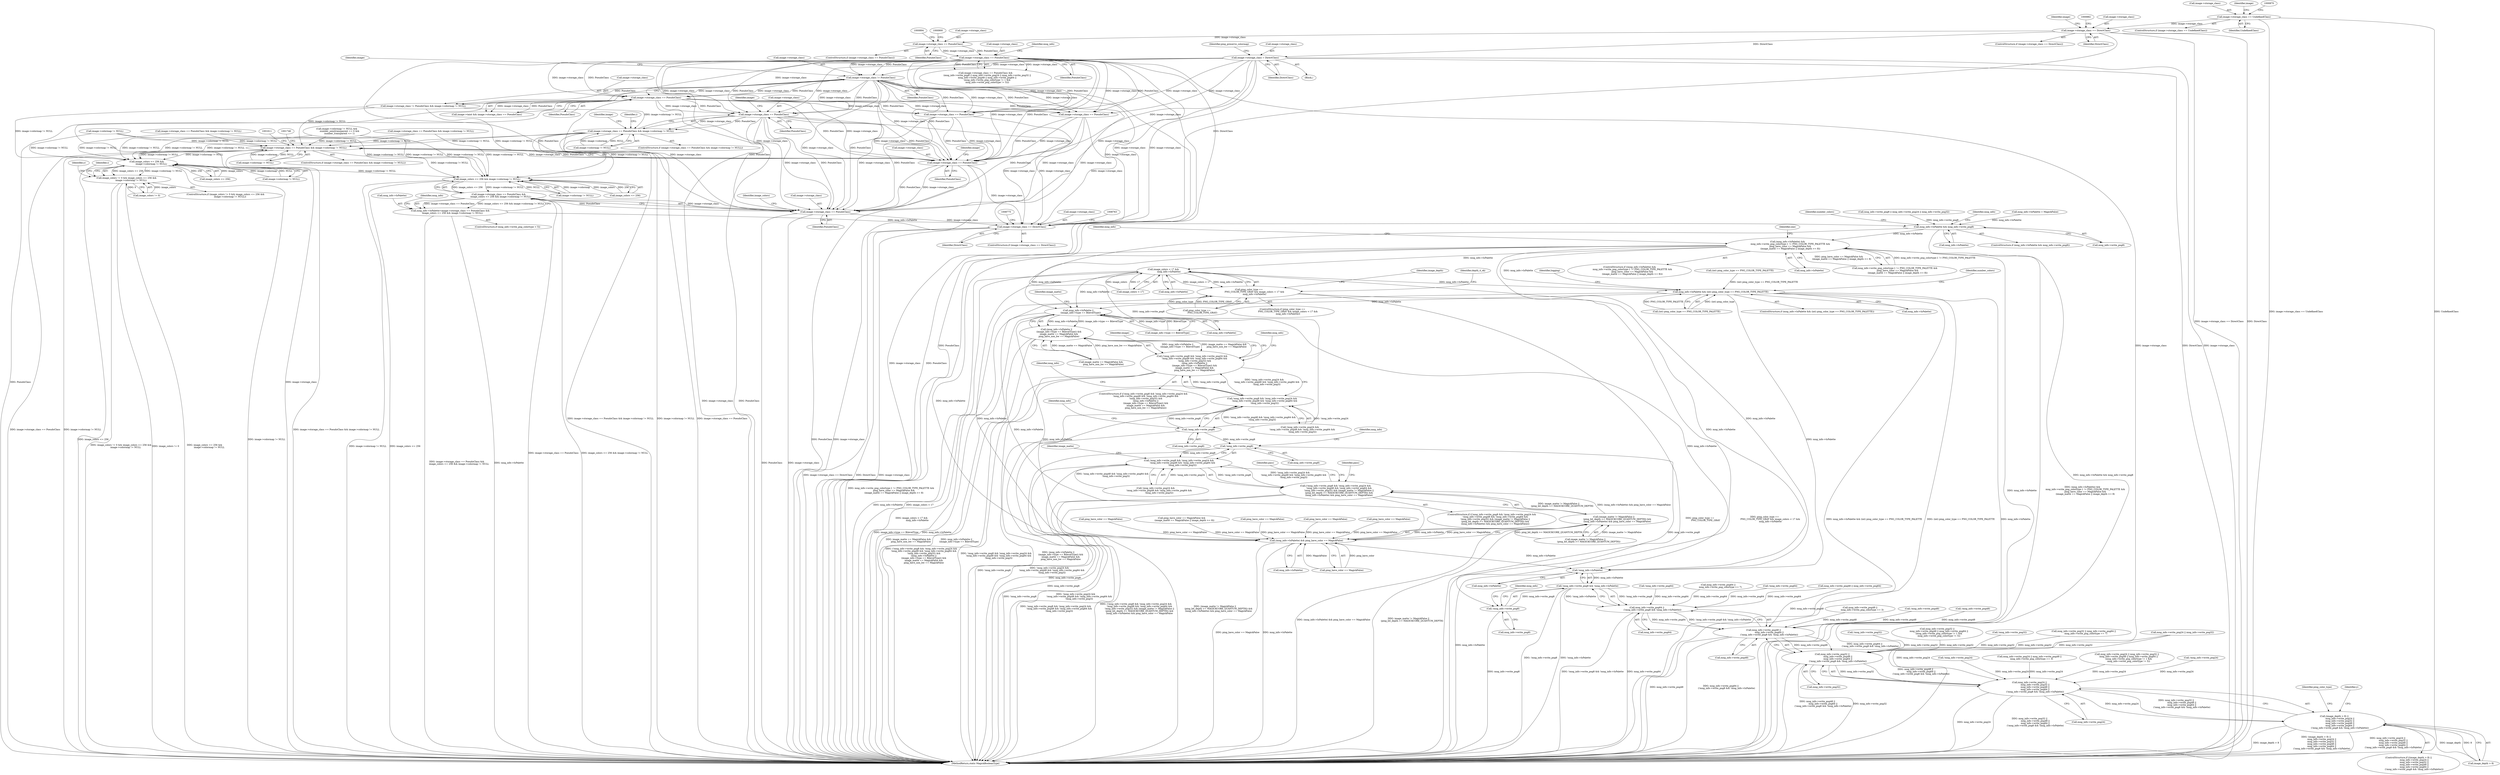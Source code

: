digraph "0_ImageMagick_816ecab6c532ae086ff4186b3eaf4aa7092d536f@pointer" {
"1001238" [label="(Call,image->storage_class == PseudoClass)"];
"1000966" [label="(Call,image->storage_class != PseudoClass)"];
"1000954" [label="(Call,image->storage_class = DirectClass)"];
"1000876" [label="(Call,image->storage_class == DirectClass)"];
"1000864" [label="(Call,image->storage_class == UndefinedClass)"];
"1000912" [label="(Call,image->storage_class == PseudoClass)"];
"1000888" [label="(Call,image->storage_class == PseudoClass)"];
"1001022" [label="(Call,image->storage_class == PseudoClass)"];
"1001237" [label="(Call,image->storage_class == PseudoClass && image->colormap != NULL)"];
"1001598" [label="(Call,image->storage_class == PseudoClass && image->colormap != NULL)"];
"1003139" [label="(Call,image_colors <= 256 &&\n             image->colormap != NULL)"];
"1003135" [label="(Call,image_colors != 0 && image_colors <= 256 &&\n             image->colormap != NULL)"];
"1004144" [label="(Call,image_colors <= 256 && image->colormap != NULL)"];
"1004138" [label="(Call,image->storage_class == PseudoClass &&\n      image_colors <= 256 && image->colormap != NULL)"];
"1004134" [label="(Call,mng_info->IsPalette=image->storage_class == PseudoClass &&\n      image_colors <= 256 && image->colormap != NULL)"];
"1004800" [label="(Call,mng_info->IsPalette && mng_info->write_png8)"];
"1005670" [label="(Call,(mng_info->IsPalette) &&\n        mng_info->write_png_colortype-1 != PNG_COLOR_TYPE_PALETTE &&\n        ping_have_color == MagickFalse &&\n        (image_matte == MagickFalse || image_depth >= 8))"];
"1005818" [label="(Call,image_colors < 17 &&\n                mng_info->IsPalette)"];
"1005814" [label="(Call,ping_color_type ==\n                PNG_COLOR_TYPE_GRAY && image_colors < 17 &&\n                mng_info->IsPalette)"];
"1006361" [label="(Call,mng_info->IsPalette && (int) ping_color_type == PNG_COLOR_TYPE_PALETTE)"];
"1008242" [label="(Call,mng_info->IsPalette ||\n       (image_info->type == BilevelType))"];
"1008241" [label="(Call,(mng_info->IsPalette ||\n       (image_info->type == BilevelType)) &&\n       image_matte == MagickFalse &&\n       ping_have_non_bw == MagickFalse)"];
"1008216" [label="(Call,(!mng_info->write_png8 && !mng_info->write_png24 &&\n       !mng_info->write_png48 && !mng_info->write_png64 &&\n       !mng_info->write_png32) &&\n       (mng_info->IsPalette ||\n       (image_info->type == BilevelType)) &&\n       image_matte == MagickFalse &&\n       ping_have_non_bw == MagickFalse)"];
"1008510" [label="(Call,(mng_info->IsPalette) && ping_have_color == MagickFalse)"];
"1008502" [label="(Call,(image_matte != MagickFalse ||\n          (ping_bit_depth >= MAGICKCORE_QUANTUM_DEPTH)) &&\n          (mng_info->IsPalette) && ping_have_color == MagickFalse)"];
"1008477" [label="(Call,(!mng_info->write_png8 && !mng_info->write_png24 &&\n          !mng_info->write_png48 && !mng_info->write_png64 &&\n          !mng_info->write_png32) && (image_matte != MagickFalse ||\n          (ping_bit_depth >= MAGICKCORE_QUANTUM_DEPTH)) &&\n          (mng_info->IsPalette) && ping_have_color == MagickFalse)"];
"1008714" [label="(Call,!mng_info->IsPalette)"];
"1008709" [label="(Call,!mng_info->write_png8 && !mng_info->IsPalette)"];
"1008705" [label="(Call,mng_info->write_png64 ||\n                (!mng_info->write_png8 && !mng_info->IsPalette))"];
"1008701" [label="(Call,mng_info->write_png48 ||\n                mng_info->write_png64 ||\n                (!mng_info->write_png8 && !mng_info->IsPalette))"];
"1008697" [label="(Call,mng_info->write_png32 ||\n                mng_info->write_png48 ||\n                mng_info->write_png64 ||\n                (!mng_info->write_png8 && !mng_info->IsPalette))"];
"1008693" [label="(Call,mng_info->write_png24 ||\n                mng_info->write_png32 ||\n                mng_info->write_png48 ||\n                mng_info->write_png64 ||\n                (!mng_info->write_png8 && !mng_info->IsPalette))"];
"1008689" [label="(Call,(image_depth > 8) ||\n                mng_info->write_png24 ||\n                mng_info->write_png32 ||\n                mng_info->write_png48 ||\n                mng_info->write_png64 ||\n                (!mng_info->write_png8 && !mng_info->IsPalette))"];
"1008218" [label="(Call,!mng_info->write_png8)"];
"1008217" [label="(Call,!mng_info->write_png8 && !mng_info->write_png24 &&\n       !mng_info->write_png48 && !mng_info->write_png64 &&\n       !mng_info->write_png32)"];
"1008479" [label="(Call,!mng_info->write_png8)"];
"1008478" [label="(Call,!mng_info->write_png8 && !mng_info->write_png24 &&\n          !mng_info->write_png48 && !mng_info->write_png64 &&\n          !mng_info->write_png32)"];
"1008710" [label="(Call,!mng_info->write_png8)"];
"1001599" [label="(Call,image->storage_class == PseudoClass)"];
"1004139" [label="(Call,image->storage_class == PseudoClass)"];
"1008757" [label="(Call,image->storage_class == DirectClass)"];
"1000948" [label="(Block,)"];
"1005047" [label="(Call,mng_info->write_png64 ||\n      mng_info->write_png_colortype == 7)"];
"1006372" [label="(Identifier,number_colors)"];
"1008484" [label="(Call,!mng_info->write_png24)"];
"1002985" [label="(Call,ping_have_color == MagickFalse)"];
"1001606" [label="(Identifier,image)"];
"1005682" [label="(Call,ping_have_color == MagickFalse &&\n        (image_matte == MagickFalse || image_depth >= 8))"];
"1004809" [label="(Identifier,number_colors)"];
"1008693" [label="(Call,mng_info->write_png24 ||\n                mng_info->write_png32 ||\n                mng_info->write_png48 ||\n                mng_info->write_png64 ||\n                (!mng_info->write_png8 && !mng_info->IsPalette))"];
"1008510" [label="(Call,(mng_info->IsPalette) && ping_have_color == MagickFalse)"];
"1008521" [label="(Identifier,pass)"];
"1003140" [label="(Call,image_colors <= 256)"];
"1008689" [label="(Call,(image_depth > 8) ||\n                mng_info->write_png24 ||\n                mng_info->write_png32 ||\n                mng_info->write_png48 ||\n                mng_info->write_png64 ||\n                (!mng_info->write_png8 && !mng_info->IsPalette))"];
"1008241" [label="(Call,(mng_info->IsPalette ||\n       (image_info->type == BilevelType)) &&\n       image_matte == MagickFalse &&\n       ping_have_non_bw == MagickFalse)"];
"1004148" [label="(Call,image->colormap != NULL)"];
"1008251" [label="(Call,image_matte == MagickFalse &&\n       ping_have_non_bw == MagickFalse)"];
"1004145" [label="(Call,image_colors <= 256)"];
"1001604" [label="(Call,image->colormap != NULL)"];
"1005019" [label="(Call,mng_info->write_png24 || mng_info->write_png48 ||\n      mng_info->write_png_colortype == 3)"];
"1000889" [label="(Call,image->storage_class)"];
"1001018" [label="(Call,image->taint && image->storage_class == PseudoClass)"];
"1004379" [label="(Call,mng_info->write_png24 || mng_info->write_png32)"];
"1000955" [label="(Call,image->storage_class)"];
"1004138" [label="(Call,image->storage_class == PseudoClass &&\n      image_colors <= 256 && image->colormap != NULL)"];
"1008261" [label="(Identifier,image)"];
"1000864" [label="(Call,image->storage_class == UndefinedClass)"];
"1008225" [label="(Identifier,mng_info)"];
"1005815" [label="(Call,ping_color_type ==\n                PNG_COLOR_TYPE_GRAY)"];
"1000875" [label="(ControlStructure,if (image->storage_class == DirectClass))"];
"1005670" [label="(Call,(mng_info->IsPalette) &&\n        mng_info->write_png_colortype-1 != PNG_COLOR_TYPE_PALETTE &&\n        ping_have_color == MagickFalse &&\n        (image_matte == MagickFalse || image_depth >= 8))"];
"1008890" [label="(Identifier,ping_color_type)"];
"1004135" [label="(Call,mng_info->IsPalette)"];
"1001599" [label="(Call,image->storage_class == PseudoClass)"];
"1000958" [label="(Identifier,DirectClass)"];
"1008714" [label="(Call,!mng_info->IsPalette)"];
"1001598" [label="(Call,image->storage_class == PseudoClass && image->colormap != NULL)"];
"1004144" [label="(Call,image_colors <= 256 && image->colormap != NULL)"];
"1004146" [label="(Identifier,image_colors)"];
"1003136" [label="(Call,image_colors != 0)"];
"1004139" [label="(Call,image->storage_class == PseudoClass)"];
"1004164" [label="(Identifier,mng_info)"];
"1003143" [label="(Call,image->colormap != NULL)"];
"1008218" [label="(Call,!mng_info->write_png8)"];
"1008680" [label="(Identifier,pass)"];
"1008479" [label="(Call,!mng_info->write_png8)"];
"1008233" [label="(Call,!mng_info->write_png64)"];
"1001243" [label="(Call,image->colormap != NULL)"];
"1006360" [label="(ControlStructure,if (mng_info->IsPalette && (int) ping_color_type == PNG_COLOR_TYPE_PALETTE))"];
"1005813" [label="(ControlStructure,if (ping_color_type ==\n                PNG_COLOR_TYPE_GRAY && image_colors < 17 &&\n                mng_info->IsPalette))"];
"1008698" [label="(Call,mng_info->write_png32)"];
"1008702" [label="(Call,mng_info->write_png48)"];
"1008219" [label="(Call,mng_info->write_png8)"];
"1004390" [label="(Call,mng_info->write_png48 || mng_info->write_png64)"];
"1005949" [label="(Identifier,mng_info)"];
"1003023" [label="(Call,image->colormap != NULL &&\n        number_semitransparent == 0 &&\n        number_transparent <= 1)"];
"1000865" [label="(Call,image->storage_class)"];
"1004801" [label="(Call,mng_info->IsPalette)"];
"1008215" [label="(ControlStructure,if ((!mng_info->write_png8 && !mng_info->write_png24 &&\n       !mng_info->write_png48 && !mng_info->write_png64 &&\n       !mng_info->write_png32) &&\n       (mng_info->IsPalette ||\n       (image_info->type == BilevelType)) &&\n       image_matte == MagickFalse &&\n       ping_have_non_bw == MagickFalse))"];
"1006474" [label="(Identifier,logging)"];
"1008476" [label="(ControlStructure,if ((!mng_info->write_png8 && !mng_info->write_png24 &&\n          !mng_info->write_png48 && !mng_info->write_png64 &&\n          !mng_info->write_png32) && (image_matte != MagickFalse ||\n          (ping_bit_depth >= MAGICKCORE_QUANTUM_DEPTH)) &&\n          (mng_info->IsPalette) && ping_have_color == MagickFalse))"];
"1001242" [label="(Identifier,PseudoClass)"];
"1003135" [label="(Call,image_colors != 0 && image_colors <= 256 &&\n             image->colormap != NULL)"];
"1005669" [label="(ControlStructure,if ((mng_info->IsPalette) &&\n        mng_info->write_png_colortype-1 != PNG_COLOR_TYPE_PALETTE &&\n        ping_have_color == MagickFalse &&\n        (image_matte == MagickFalse || image_depth >= 8)))"];
"1005944" [label="(Identifier,image_depth)"];
"1004375" [label="(Call,mng_info->write_png8 || mng_info->write_png24 || mng_info->write_png32)"];
"1008217" [label="(Call,!mng_info->write_png8 && !mng_info->write_png24 &&\n       !mng_info->write_png48 && !mng_info->write_png64 &&\n       !mng_info->write_png32)"];
"1008514" [label="(Call,ping_have_color == MagickFalse)"];
"1008478" [label="(Call,!mng_info->write_png8 && !mng_info->write_png24 &&\n          !mng_info->write_png48 && !mng_info->write_png64 &&\n          !mng_info->write_png32)"];
"1005814" [label="(Call,ping_color_type ==\n                PNG_COLOR_TYPE_GRAY && image_colors < 17 &&\n                mng_info->IsPalette)"];
"1001336" [label="(Call,image->storage_class == PseudoClass)"];
"1008244" [label="(Identifier,mng_info)"];
"1000876" [label="(Call,image->storage_class == DirectClass)"];
"1008758" [label="(Call,image->storage_class)"];
"1008216" [label="(Call,(!mng_info->write_png8 && !mng_info->write_png24 &&\n       !mng_info->write_png48 && !mng_info->write_png64 &&\n       !mng_info->write_png32) &&\n       (mng_info->IsPalette ||\n       (image_info->type == BilevelType)) &&\n       image_matte == MagickFalse &&\n       ping_have_non_bw == MagickFalse)"];
"1008222" [label="(Call,!mng_info->write_png24 &&\n       !mng_info->write_png48 && !mng_info->write_png64 &&\n       !mng_info->write_png32)"];
"1008709" [label="(Call,!mng_info->write_png8 && !mng_info->IsPalette)"];
"1000913" [label="(Call,image->storage_class)"];
"1001023" [label="(Call,image->storage_class)"];
"1001597" [label="(ControlStructure,if (image->storage_class == PseudoClass && image->colormap != NULL))"];
"1001370" [label="(Identifier,image)"];
"1005023" [label="(Call,mng_info->write_png48 ||\n      mng_info->write_png_colortype == 3)"];
"1001134" [label="(Call,image->storage_class == PseudoClass)"];
"1008486" [label="(Identifier,mng_info)"];
"1001245" [label="(Identifier,image)"];
"1008701" [label="(Call,mng_info->write_png48 ||\n                mng_info->write_png64 ||\n                (!mng_info->write_png8 && !mng_info->IsPalette))"];
"1008688" [label="(ControlStructure,if ((image_depth > 8) ||\n                mng_info->write_png24 ||\n                mng_info->write_png32 ||\n                mng_info->write_png48 ||\n                mng_info->write_png64 ||\n                (!mng_info->write_png8 && !mng_info->IsPalette)))"];
"1000912" [label="(Call,image->storage_class == PseudoClass)"];
"1004799" [label="(ControlStructure,if (mng_info->IsPalette && mng_info->write_png8))"];
"1008489" [label="(Call,!mng_info->write_png48)"];
"1000877" [label="(Call,image->storage_class)"];
"1004143" [label="(Identifier,PseudoClass)"];
"1001239" [label="(Call,image->storage_class)"];
"1000921" [label="(Call,mng_info->write_png24 || mng_info->write_png32 ||\n     mng_info->write_png48 || mng_info->write_png64 ||\n     (mng_info->write_png_colortype != 1 &&\n     mng_info->write_png_colortype != 5))"];
"1008223" [label="(Call,!mng_info->write_png24)"];
"1004800" [label="(Call,mng_info->IsPalette && mng_info->write_png8)"];
"1000966" [label="(Call,image->storage_class != PseudoClass)"];
"1008511" [label="(Call,mng_info->IsPalette)"];
"1000973" [label="(Identifier,image)"];
"1008503" [label="(Call,image_matte != MagickFalse ||\n          (ping_bit_depth >= MAGICKCORE_QUANTUM_DEPTH))"];
"1009779" [label="(MethodReturn,static MagickBooleanType)"];
"1005671" [label="(Call,mng_info->IsPalette)"];
"1000919" [label="(Identifier,mng_info)"];
"1000970" [label="(Identifier,PseudoClass)"];
"1008505" [label="(Identifier,image_matte)"];
"1006361" [label="(Call,mng_info->IsPalette && (int) ping_color_type == PNG_COLOR_TYPE_PALETTE)"];
"1004140" [label="(Call,image->storage_class)"];
"1005005" [label="(Identifier,mng_info)"];
"1008253" [label="(Identifier,image_matte)"];
"1000961" [label="(Identifier,ping_preserve_colormap)"];
"1008715" [label="(Call,mng_info->IsPalette)"];
"1005818" [label="(Call,image_colors < 17 &&\n                mng_info->IsPalette)"];
"1008243" [label="(Call,mng_info->IsPalette)"];
"1002833" [label="(Call,image->colormap != NULL)"];
"1000888" [label="(Call,image->storage_class == PseudoClass)"];
"1008761" [label="(Identifier,DirectClass)"];
"1001022" [label="(Call,image->storage_class == PseudoClass)"];
"1008481" [label="(Identifier,mng_info)"];
"1008502" [label="(Call,(image_matte != MagickFalse ||\n          (ping_bit_depth >= MAGICKCORE_QUANTUM_DEPTH)) &&\n          (mng_info->IsPalette) && ping_have_color == MagickFalse)"];
"1001236" [label="(ControlStructure,if (image->storage_class == PseudoClass && image->colormap != NULL))"];
"1004154" [label="(Call,mng_info->IsPalette = MagickFalse)"];
"1000911" [label="(Call,image->storage_class == PseudoClass &&\n     (mng_info->write_png8 || mng_info->write_png24 || mng_info->write_png32 ||\n     mng_info->write_png48 || mng_info->write_png64 ||\n     (mng_info->write_png_colortype != 1 &&\n     mng_info->write_png_colortype != 5)))"];
"1008242" [label="(Call,mng_info->IsPalette ||\n       (image_info->type == BilevelType))"];
"1000863" [label="(ControlStructure,if (image->storage_class == UndefinedClass))"];
"1000878" [label="(Identifier,image)"];
"1004134" [label="(Call,mng_info->IsPalette=image->storage_class == PseudoClass &&\n      image_colors <= 256 && image->colormap != NULL)"];
"1003134" [label="(ControlStructure,if (image_colors != 0 && image_colors <= 256 &&\n             image->colormap != NULL))"];
"1000887" [label="(ControlStructure,if (image->storage_class == PseudoClass))"];
"1008705" [label="(Call,mng_info->write_png64 ||\n                (!mng_info->write_png8 && !mng_info->IsPalette))"];
"1000925" [label="(Call,mng_info->write_png32 ||\n     mng_info->write_png48 || mng_info->write_png64 ||\n     (mng_info->write_png_colortype != 1 &&\n     mng_info->write_png_colortype != 5))"];
"1008694" [label="(Call,mng_info->write_png24)"];
"1003064" [label="(Identifier,y)"];
"1008721" [label="(Identifier,y)"];
"1005819" [label="(Call,image_colors < 17)"];
"1000954" [label="(Call,image->storage_class = DirectClass)"];
"1002515" [label="(Call,ping_have_color == MagickFalse)"];
"1008228" [label="(Call,!mng_info->write_png48)"];
"1008498" [label="(Call,!mng_info->write_png32)"];
"1005828" [label="(Identifier,depth_4_ok)"];
"1003843" [label="(Call,ping_have_color == MagickFalse)"];
"1004128" [label="(ControlStructure,if (mng_info->write_png_colortype < 5))"];
"1008710" [label="(Call,!mng_info->write_png8)"];
"1008711" [label="(Call,mng_info->write_png8)"];
"1008716" [label="(Identifier,mng_info)"];
"1005822" [label="(Call,mng_info->IsPalette)"];
"1008757" [label="(Call,image->storage_class == DirectClass)"];
"1005043" [label="(Call,mng_info->write_png32 || mng_info->write_png64 ||\n      mng_info->write_png_colortype == 7)"];
"1001600" [label="(Call,image->storage_class)"];
"1000965" [label="(Call,image->storage_class != PseudoClass && image->colormap != NULL)"];
"1001238" [label="(Call,image->storage_class == PseudoClass)"];
"1008697" [label="(Call,mng_info->write_png32 ||\n                mng_info->write_png48 ||\n                mng_info->write_png64 ||\n                (!mng_info->write_png8 && !mng_info->IsPalette))"];
"1005784" [label="(Call,(int) ping_color_type == PNG_COLOR_TYPE_PALETTE)"];
"1003150" [label="(Identifier,i)"];
"1000890" [label="(Identifier,image)"];
"1008494" [label="(Call,!mng_info->write_png64)"];
"1008706" [label="(Call,mng_info->write_png64)"];
"1004804" [label="(Call,mng_info->write_png8)"];
"1006362" [label="(Call,mng_info->IsPalette)"];
"1008480" [label="(Call,mng_info->write_png8)"];
"1005696" [label="(Identifier,one)"];
"1001603" [label="(Identifier,PseudoClass)"];
"1003139" [label="(Call,image_colors <= 256 &&\n             image->colormap != NULL)"];
"1008477" [label="(Call,(!mng_info->write_png8 && !mng_info->write_png24 &&\n          !mng_info->write_png48 && !mng_info->write_png64 &&\n          !mng_info->write_png32) && (image_matte != MagickFalse ||\n          (ping_bit_depth >= MAGICKCORE_QUANTUM_DEPTH)) &&\n          (mng_info->IsPalette) && ping_have_color == MagickFalse)"];
"1000868" [label="(Identifier,UndefinedClass)"];
"1000967" [label="(Call,image->storage_class)"];
"1000892" [label="(Identifier,PseudoClass)"];
"1005197" [label="(Call,ping_have_color == MagickFalse)"];
"1008756" [label="(ControlStructure,if (image->storage_class == DirectClass))"];
"1001251" [label="(Identifier,i)"];
"1008483" [label="(Call,!mng_info->write_png24 &&\n          !mng_info->write_png48 && !mng_info->write_png64 &&\n          !mng_info->write_png32)"];
"1001335" [label="(Call,image->storage_class == PseudoClass && image->colormap != NULL)"];
"1005674" [label="(Call,mng_info->write_png_colortype-1 != PNG_COLOR_TYPE_PALETTE &&\n        ping_have_color == MagickFalse &&\n        (image_matte == MagickFalse || image_depth >= 8))"];
"1000880" [label="(Identifier,DirectClass)"];
"1000916" [label="(Identifier,PseudoClass)"];
"1001237" [label="(Call,image->storage_class == PseudoClass && image->colormap != NULL)"];
"1006365" [label="(Call,(int) ping_color_type == PNG_COLOR_TYPE_PALETTE)"];
"1008237" [label="(Call,!mng_info->write_png32)"];
"1008690" [label="(Call,image_depth > 8)"];
"1001133" [label="(Call,image->storage_class == PseudoClass && image->colormap != NULL)"];
"1001026" [label="(Identifier,PseudoClass)"];
"1008246" [label="(Call,image_info->type == BilevelType)"];
"1001238" -> "1001237"  [label="AST: "];
"1001238" -> "1001242"  [label="CFG: "];
"1001239" -> "1001238"  [label="AST: "];
"1001242" -> "1001238"  [label="AST: "];
"1001245" -> "1001238"  [label="CFG: "];
"1001237" -> "1001238"  [label="CFG: "];
"1001238" -> "1009779"  [label="DDG: image->storage_class"];
"1001238" -> "1009779"  [label="DDG: PseudoClass"];
"1001238" -> "1001237"  [label="DDG: image->storage_class"];
"1001238" -> "1001237"  [label="DDG: PseudoClass"];
"1000966" -> "1001238"  [label="DDG: image->storage_class"];
"1000966" -> "1001238"  [label="DDG: PseudoClass"];
"1001022" -> "1001238"  [label="DDG: image->storage_class"];
"1001022" -> "1001238"  [label="DDG: PseudoClass"];
"1000954" -> "1001238"  [label="DDG: image->storage_class"];
"1000912" -> "1001238"  [label="DDG: image->storage_class"];
"1000912" -> "1001238"  [label="DDG: PseudoClass"];
"1001238" -> "1001599"  [label="DDG: image->storage_class"];
"1001238" -> "1001599"  [label="DDG: PseudoClass"];
"1001238" -> "1004139"  [label="DDG: image->storage_class"];
"1001238" -> "1004139"  [label="DDG: PseudoClass"];
"1001238" -> "1008757"  [label="DDG: image->storage_class"];
"1000966" -> "1000965"  [label="AST: "];
"1000966" -> "1000970"  [label="CFG: "];
"1000967" -> "1000966"  [label="AST: "];
"1000970" -> "1000966"  [label="AST: "];
"1000973" -> "1000966"  [label="CFG: "];
"1000965" -> "1000966"  [label="CFG: "];
"1000966" -> "1009779"  [label="DDG: image->storage_class"];
"1000966" -> "1009779"  [label="DDG: PseudoClass"];
"1000966" -> "1000965"  [label="DDG: image->storage_class"];
"1000966" -> "1000965"  [label="DDG: PseudoClass"];
"1000954" -> "1000966"  [label="DDG: image->storage_class"];
"1000912" -> "1000966"  [label="DDG: image->storage_class"];
"1000912" -> "1000966"  [label="DDG: PseudoClass"];
"1000966" -> "1001022"  [label="DDG: image->storage_class"];
"1000966" -> "1001022"  [label="DDG: PseudoClass"];
"1000966" -> "1001134"  [label="DDG: image->storage_class"];
"1000966" -> "1001134"  [label="DDG: PseudoClass"];
"1000966" -> "1001336"  [label="DDG: image->storage_class"];
"1000966" -> "1001336"  [label="DDG: PseudoClass"];
"1000966" -> "1001599"  [label="DDG: image->storage_class"];
"1000966" -> "1001599"  [label="DDG: PseudoClass"];
"1000966" -> "1004139"  [label="DDG: image->storage_class"];
"1000966" -> "1004139"  [label="DDG: PseudoClass"];
"1000966" -> "1008757"  [label="DDG: image->storage_class"];
"1000954" -> "1000948"  [label="AST: "];
"1000954" -> "1000958"  [label="CFG: "];
"1000955" -> "1000954"  [label="AST: "];
"1000958" -> "1000954"  [label="AST: "];
"1000961" -> "1000954"  [label="CFG: "];
"1000954" -> "1009779"  [label="DDG: DirectClass"];
"1000954" -> "1009779"  [label="DDG: image->storage_class"];
"1000876" -> "1000954"  [label="DDG: DirectClass"];
"1000954" -> "1001022"  [label="DDG: image->storage_class"];
"1000954" -> "1001134"  [label="DDG: image->storage_class"];
"1000954" -> "1001336"  [label="DDG: image->storage_class"];
"1000954" -> "1001599"  [label="DDG: image->storage_class"];
"1000954" -> "1004139"  [label="DDG: image->storage_class"];
"1000954" -> "1008757"  [label="DDG: image->storage_class"];
"1000876" -> "1000875"  [label="AST: "];
"1000876" -> "1000880"  [label="CFG: "];
"1000877" -> "1000876"  [label="AST: "];
"1000880" -> "1000876"  [label="AST: "];
"1000882" -> "1000876"  [label="CFG: "];
"1000890" -> "1000876"  [label="CFG: "];
"1000876" -> "1009779"  [label="DDG: image->storage_class == DirectClass"];
"1000876" -> "1009779"  [label="DDG: DirectClass"];
"1000864" -> "1000876"  [label="DDG: image->storage_class"];
"1000876" -> "1000888"  [label="DDG: image->storage_class"];
"1000876" -> "1008757"  [label="DDG: DirectClass"];
"1000864" -> "1000863"  [label="AST: "];
"1000864" -> "1000868"  [label="CFG: "];
"1000865" -> "1000864"  [label="AST: "];
"1000868" -> "1000864"  [label="AST: "];
"1000870" -> "1000864"  [label="CFG: "];
"1000878" -> "1000864"  [label="CFG: "];
"1000864" -> "1009779"  [label="DDG: image->storage_class == UndefinedClass"];
"1000864" -> "1009779"  [label="DDG: UndefinedClass"];
"1000912" -> "1000911"  [label="AST: "];
"1000912" -> "1000916"  [label="CFG: "];
"1000913" -> "1000912"  [label="AST: "];
"1000916" -> "1000912"  [label="AST: "];
"1000919" -> "1000912"  [label="CFG: "];
"1000911" -> "1000912"  [label="CFG: "];
"1000912" -> "1009779"  [label="DDG: PseudoClass"];
"1000912" -> "1009779"  [label="DDG: image->storage_class"];
"1000912" -> "1000911"  [label="DDG: image->storage_class"];
"1000912" -> "1000911"  [label="DDG: PseudoClass"];
"1000888" -> "1000912"  [label="DDG: image->storage_class"];
"1000888" -> "1000912"  [label="DDG: PseudoClass"];
"1000912" -> "1001022"  [label="DDG: image->storage_class"];
"1000912" -> "1001022"  [label="DDG: PseudoClass"];
"1000912" -> "1001134"  [label="DDG: image->storage_class"];
"1000912" -> "1001134"  [label="DDG: PseudoClass"];
"1000912" -> "1001336"  [label="DDG: image->storage_class"];
"1000912" -> "1001336"  [label="DDG: PseudoClass"];
"1000912" -> "1001599"  [label="DDG: image->storage_class"];
"1000912" -> "1001599"  [label="DDG: PseudoClass"];
"1000912" -> "1004139"  [label="DDG: image->storage_class"];
"1000912" -> "1004139"  [label="DDG: PseudoClass"];
"1000912" -> "1008757"  [label="DDG: image->storage_class"];
"1000888" -> "1000887"  [label="AST: "];
"1000888" -> "1000892"  [label="CFG: "];
"1000889" -> "1000888"  [label="AST: "];
"1000892" -> "1000888"  [label="AST: "];
"1000894" -> "1000888"  [label="CFG: "];
"1000900" -> "1000888"  [label="CFG: "];
"1001022" -> "1001018"  [label="AST: "];
"1001022" -> "1001026"  [label="CFG: "];
"1001023" -> "1001022"  [label="AST: "];
"1001026" -> "1001022"  [label="AST: "];
"1001018" -> "1001022"  [label="CFG: "];
"1001022" -> "1009779"  [label="DDG: PseudoClass"];
"1001022" -> "1009779"  [label="DDG: image->storage_class"];
"1001022" -> "1001018"  [label="DDG: image->storage_class"];
"1001022" -> "1001018"  [label="DDG: PseudoClass"];
"1001022" -> "1001134"  [label="DDG: image->storage_class"];
"1001022" -> "1001134"  [label="DDG: PseudoClass"];
"1001022" -> "1001336"  [label="DDG: image->storage_class"];
"1001022" -> "1001336"  [label="DDG: PseudoClass"];
"1001022" -> "1001599"  [label="DDG: image->storage_class"];
"1001022" -> "1001599"  [label="DDG: PseudoClass"];
"1001022" -> "1004139"  [label="DDG: image->storage_class"];
"1001022" -> "1004139"  [label="DDG: PseudoClass"];
"1001022" -> "1008757"  [label="DDG: image->storage_class"];
"1001237" -> "1001236"  [label="AST: "];
"1001237" -> "1001243"  [label="CFG: "];
"1001243" -> "1001237"  [label="AST: "];
"1001251" -> "1001237"  [label="CFG: "];
"1001370" -> "1001237"  [label="CFG: "];
"1001237" -> "1009779"  [label="DDG: image->storage_class == PseudoClass"];
"1001237" -> "1009779"  [label="DDG: image->storage_class == PseudoClass && image->colormap != NULL"];
"1001237" -> "1009779"  [label="DDG: image->colormap != NULL"];
"1001243" -> "1001237"  [label="DDG: image->colormap"];
"1001243" -> "1001237"  [label="DDG: NULL"];
"1000965" -> "1001237"  [label="DDG: image->colormap != NULL"];
"1001237" -> "1001598"  [label="DDG: image->colormap != NULL"];
"1001237" -> "1003139"  [label="DDG: image->colormap != NULL"];
"1001237" -> "1004144"  [label="DDG: image->colormap != NULL"];
"1001598" -> "1001597"  [label="AST: "];
"1001598" -> "1001599"  [label="CFG: "];
"1001598" -> "1001604"  [label="CFG: "];
"1001599" -> "1001598"  [label="AST: "];
"1001604" -> "1001598"  [label="AST: "];
"1001611" -> "1001598"  [label="CFG: "];
"1001746" -> "1001598"  [label="CFG: "];
"1001598" -> "1009779"  [label="DDG: image->storage_class == PseudoClass"];
"1001598" -> "1009779"  [label="DDG: image->colormap != NULL"];
"1001598" -> "1009779"  [label="DDG: image->storage_class == PseudoClass && image->colormap != NULL"];
"1001599" -> "1001598"  [label="DDG: image->storage_class"];
"1001599" -> "1001598"  [label="DDG: PseudoClass"];
"1003023" -> "1001598"  [label="DDG: image->colormap != NULL"];
"1003139" -> "1001598"  [label="DDG: image->colormap != NULL"];
"1001335" -> "1001598"  [label="DDG: image->colormap != NULL"];
"1001133" -> "1001598"  [label="DDG: image->colormap != NULL"];
"1000965" -> "1001598"  [label="DDG: image->colormap != NULL"];
"1002833" -> "1001598"  [label="DDG: image->colormap != NULL"];
"1001604" -> "1001598"  [label="DDG: image->colormap"];
"1001604" -> "1001598"  [label="DDG: NULL"];
"1001598" -> "1003139"  [label="DDG: image->colormap != NULL"];
"1001598" -> "1004144"  [label="DDG: image->colormap != NULL"];
"1003139" -> "1003135"  [label="AST: "];
"1003139" -> "1003140"  [label="CFG: "];
"1003139" -> "1003143"  [label="CFG: "];
"1003140" -> "1003139"  [label="AST: "];
"1003143" -> "1003139"  [label="AST: "];
"1003135" -> "1003139"  [label="CFG: "];
"1003139" -> "1009779"  [label="DDG: image->colormap != NULL"];
"1003139" -> "1009779"  [label="DDG: image_colors <= 256"];
"1003139" -> "1003135"  [label="DDG: image_colors <= 256"];
"1003139" -> "1003135"  [label="DDG: image->colormap != NULL"];
"1003140" -> "1003139"  [label="DDG: image_colors"];
"1003140" -> "1003139"  [label="DDG: 256"];
"1003143" -> "1003139"  [label="DDG: image->colormap"];
"1003143" -> "1003139"  [label="DDG: NULL"];
"1003023" -> "1003139"  [label="DDG: image->colormap != NULL"];
"1001335" -> "1003139"  [label="DDG: image->colormap != NULL"];
"1001133" -> "1003139"  [label="DDG: image->colormap != NULL"];
"1000965" -> "1003139"  [label="DDG: image->colormap != NULL"];
"1002833" -> "1003139"  [label="DDG: image->colormap != NULL"];
"1003139" -> "1004144"  [label="DDG: image->colormap != NULL"];
"1003135" -> "1003134"  [label="AST: "];
"1003135" -> "1003136"  [label="CFG: "];
"1003136" -> "1003135"  [label="AST: "];
"1003150" -> "1003135"  [label="CFG: "];
"1003064" -> "1003135"  [label="CFG: "];
"1003135" -> "1009779"  [label="DDG: image_colors != 0"];
"1003135" -> "1009779"  [label="DDG: image_colors <= 256 &&\n             image->colormap != NULL"];
"1003135" -> "1009779"  [label="DDG: image_colors != 0 && image_colors <= 256 &&\n             image->colormap != NULL"];
"1003136" -> "1003135"  [label="DDG: image_colors"];
"1003136" -> "1003135"  [label="DDG: 0"];
"1004144" -> "1004138"  [label="AST: "];
"1004144" -> "1004145"  [label="CFG: "];
"1004144" -> "1004148"  [label="CFG: "];
"1004145" -> "1004144"  [label="AST: "];
"1004148" -> "1004144"  [label="AST: "];
"1004138" -> "1004144"  [label="CFG: "];
"1004144" -> "1009779"  [label="DDG: image->colormap != NULL"];
"1004144" -> "1009779"  [label="DDG: image_colors <= 256"];
"1004144" -> "1004138"  [label="DDG: image_colors <= 256"];
"1004144" -> "1004138"  [label="DDG: image->colormap != NULL"];
"1004145" -> "1004144"  [label="DDG: image_colors"];
"1004145" -> "1004144"  [label="DDG: 256"];
"1004148" -> "1004144"  [label="DDG: image->colormap"];
"1004148" -> "1004144"  [label="DDG: NULL"];
"1001335" -> "1004144"  [label="DDG: image->colormap != NULL"];
"1001133" -> "1004144"  [label="DDG: image->colormap != NULL"];
"1000965" -> "1004144"  [label="DDG: image->colormap != NULL"];
"1002833" -> "1004144"  [label="DDG: image->colormap != NULL"];
"1003023" -> "1004144"  [label="DDG: image->colormap != NULL"];
"1004138" -> "1004134"  [label="AST: "];
"1004138" -> "1004139"  [label="CFG: "];
"1004139" -> "1004138"  [label="AST: "];
"1004134" -> "1004138"  [label="CFG: "];
"1004138" -> "1009779"  [label="DDG: image->storage_class == PseudoClass"];
"1004138" -> "1009779"  [label="DDG: image_colors <= 256 && image->colormap != NULL"];
"1004138" -> "1004134"  [label="DDG: image->storage_class == PseudoClass"];
"1004138" -> "1004134"  [label="DDG: image_colors <= 256 && image->colormap != NULL"];
"1004139" -> "1004138"  [label="DDG: image->storage_class"];
"1004139" -> "1004138"  [label="DDG: PseudoClass"];
"1004134" -> "1004128"  [label="AST: "];
"1004135" -> "1004134"  [label="AST: "];
"1004164" -> "1004134"  [label="CFG: "];
"1004134" -> "1009779"  [label="DDG: image->storage_class == PseudoClass &&\n      image_colors <= 256 && image->colormap != NULL"];
"1004134" -> "1009779"  [label="DDG: mng_info->IsPalette"];
"1004134" -> "1004800"  [label="DDG: mng_info->IsPalette"];
"1004800" -> "1004799"  [label="AST: "];
"1004800" -> "1004801"  [label="CFG: "];
"1004800" -> "1004804"  [label="CFG: "];
"1004801" -> "1004800"  [label="AST: "];
"1004804" -> "1004800"  [label="AST: "];
"1004809" -> "1004800"  [label="CFG: "];
"1005005" -> "1004800"  [label="CFG: "];
"1004800" -> "1009779"  [label="DDG: mng_info->IsPalette && mng_info->write_png8"];
"1004154" -> "1004800"  [label="DDG: mng_info->IsPalette"];
"1004375" -> "1004800"  [label="DDG: mng_info->write_png8"];
"1004800" -> "1005670"  [label="DDG: mng_info->IsPalette"];
"1004800" -> "1008218"  [label="DDG: mng_info->write_png8"];
"1005670" -> "1005669"  [label="AST: "];
"1005670" -> "1005671"  [label="CFG: "];
"1005670" -> "1005674"  [label="CFG: "];
"1005671" -> "1005670"  [label="AST: "];
"1005674" -> "1005670"  [label="AST: "];
"1005696" -> "1005670"  [label="CFG: "];
"1005949" -> "1005670"  [label="CFG: "];
"1005670" -> "1009779"  [label="DDG: mng_info->IsPalette"];
"1005670" -> "1009779"  [label="DDG: (mng_info->IsPalette) &&\n        mng_info->write_png_colortype-1 != PNG_COLOR_TYPE_PALETTE &&\n        ping_have_color == MagickFalse &&\n        (image_matte == MagickFalse || image_depth >= 8)"];
"1005670" -> "1009779"  [label="DDG: mng_info->write_png_colortype-1 != PNG_COLOR_TYPE_PALETTE &&\n        ping_have_color == MagickFalse &&\n        (image_matte == MagickFalse || image_depth >= 8)"];
"1005674" -> "1005670"  [label="DDG: mng_info->write_png_colortype-1 != PNG_COLOR_TYPE_PALETTE"];
"1005674" -> "1005670"  [label="DDG: ping_have_color == MagickFalse &&\n        (image_matte == MagickFalse || image_depth >= 8)"];
"1005670" -> "1005818"  [label="DDG: mng_info->IsPalette"];
"1005670" -> "1006361"  [label="DDG: mng_info->IsPalette"];
"1005670" -> "1008242"  [label="DDG: mng_info->IsPalette"];
"1005670" -> "1008510"  [label="DDG: mng_info->IsPalette"];
"1005670" -> "1008714"  [label="DDG: mng_info->IsPalette"];
"1005818" -> "1005814"  [label="AST: "];
"1005818" -> "1005819"  [label="CFG: "];
"1005818" -> "1005822"  [label="CFG: "];
"1005819" -> "1005818"  [label="AST: "];
"1005822" -> "1005818"  [label="AST: "];
"1005814" -> "1005818"  [label="CFG: "];
"1005818" -> "1009779"  [label="DDG: mng_info->IsPalette"];
"1005818" -> "1009779"  [label="DDG: image_colors < 17"];
"1005818" -> "1005814"  [label="DDG: image_colors < 17"];
"1005818" -> "1005814"  [label="DDG: mng_info->IsPalette"];
"1005819" -> "1005818"  [label="DDG: image_colors"];
"1005819" -> "1005818"  [label="DDG: 17"];
"1005818" -> "1006361"  [label="DDG: mng_info->IsPalette"];
"1005818" -> "1008242"  [label="DDG: mng_info->IsPalette"];
"1005818" -> "1008510"  [label="DDG: mng_info->IsPalette"];
"1005818" -> "1008714"  [label="DDG: mng_info->IsPalette"];
"1005814" -> "1005813"  [label="AST: "];
"1005814" -> "1005815"  [label="CFG: "];
"1005815" -> "1005814"  [label="AST: "];
"1005828" -> "1005814"  [label="CFG: "];
"1005944" -> "1005814"  [label="CFG: "];
"1005814" -> "1009779"  [label="DDG: ping_color_type ==\n                PNG_COLOR_TYPE_GRAY && image_colors < 17 &&\n                mng_info->IsPalette"];
"1005814" -> "1009779"  [label="DDG: image_colors < 17 &&\n                mng_info->IsPalette"];
"1005814" -> "1009779"  [label="DDG: ping_color_type ==\n                PNG_COLOR_TYPE_GRAY"];
"1005815" -> "1005814"  [label="DDG: ping_color_type"];
"1005815" -> "1005814"  [label="DDG: PNG_COLOR_TYPE_GRAY"];
"1006361" -> "1006360"  [label="AST: "];
"1006361" -> "1006362"  [label="CFG: "];
"1006361" -> "1006365"  [label="CFG: "];
"1006362" -> "1006361"  [label="AST: "];
"1006365" -> "1006361"  [label="AST: "];
"1006372" -> "1006361"  [label="CFG: "];
"1006474" -> "1006361"  [label="CFG: "];
"1006361" -> "1009779"  [label="DDG: (int) ping_color_type == PNG_COLOR_TYPE_PALETTE"];
"1006361" -> "1009779"  [label="DDG: mng_info->IsPalette"];
"1006361" -> "1009779"  [label="DDG: mng_info->IsPalette && (int) ping_color_type == PNG_COLOR_TYPE_PALETTE"];
"1005784" -> "1006361"  [label="DDG: (int) ping_color_type == PNG_COLOR_TYPE_PALETTE"];
"1006365" -> "1006361"  [label="DDG: (int) ping_color_type"];
"1006365" -> "1006361"  [label="DDG: PNG_COLOR_TYPE_PALETTE"];
"1006361" -> "1008242"  [label="DDG: mng_info->IsPalette"];
"1006361" -> "1008510"  [label="DDG: mng_info->IsPalette"];
"1006361" -> "1008714"  [label="DDG: mng_info->IsPalette"];
"1008242" -> "1008241"  [label="AST: "];
"1008242" -> "1008243"  [label="CFG: "];
"1008242" -> "1008246"  [label="CFG: "];
"1008243" -> "1008242"  [label="AST: "];
"1008246" -> "1008242"  [label="AST: "];
"1008253" -> "1008242"  [label="CFG: "];
"1008241" -> "1008242"  [label="CFG: "];
"1008242" -> "1009779"  [label="DDG: image_info->type == BilevelType"];
"1008242" -> "1009779"  [label="DDG: mng_info->IsPalette"];
"1008242" -> "1008241"  [label="DDG: mng_info->IsPalette"];
"1008242" -> "1008241"  [label="DDG: image_info->type == BilevelType"];
"1008246" -> "1008242"  [label="DDG: image_info->type"];
"1008246" -> "1008242"  [label="DDG: BilevelType"];
"1008242" -> "1008510"  [label="DDG: mng_info->IsPalette"];
"1008242" -> "1008714"  [label="DDG: mng_info->IsPalette"];
"1008241" -> "1008216"  [label="AST: "];
"1008241" -> "1008251"  [label="CFG: "];
"1008251" -> "1008241"  [label="AST: "];
"1008216" -> "1008241"  [label="CFG: "];
"1008241" -> "1009779"  [label="DDG: image_matte == MagickFalse &&\n       ping_have_non_bw == MagickFalse"];
"1008241" -> "1009779"  [label="DDG: mng_info->IsPalette ||\n       (image_info->type == BilevelType)"];
"1008241" -> "1008216"  [label="DDG: mng_info->IsPalette ||\n       (image_info->type == BilevelType)"];
"1008241" -> "1008216"  [label="DDG: image_matte == MagickFalse &&\n       ping_have_non_bw == MagickFalse"];
"1008251" -> "1008241"  [label="DDG: image_matte == MagickFalse"];
"1008251" -> "1008241"  [label="DDG: ping_have_non_bw == MagickFalse"];
"1008216" -> "1008215"  [label="AST: "];
"1008216" -> "1008217"  [label="CFG: "];
"1008217" -> "1008216"  [label="AST: "];
"1008261" -> "1008216"  [label="CFG: "];
"1008481" -> "1008216"  [label="CFG: "];
"1008216" -> "1009779"  [label="DDG: (!mng_info->write_png8 && !mng_info->write_png24 &&\n       !mng_info->write_png48 && !mng_info->write_png64 &&\n       !mng_info->write_png32) &&\n       (mng_info->IsPalette ||\n       (image_info->type == BilevelType)) &&\n       image_matte == MagickFalse &&\n       ping_have_non_bw == MagickFalse"];
"1008216" -> "1009779"  [label="DDG: !mng_info->write_png8 && !mng_info->write_png24 &&\n       !mng_info->write_png48 && !mng_info->write_png64 &&\n       !mng_info->write_png32"];
"1008216" -> "1009779"  [label="DDG: (mng_info->IsPalette ||\n       (image_info->type == BilevelType)) &&\n       image_matte == MagickFalse &&\n       ping_have_non_bw == MagickFalse"];
"1008217" -> "1008216"  [label="DDG: !mng_info->write_png8"];
"1008217" -> "1008216"  [label="DDG: !mng_info->write_png24 &&\n       !mng_info->write_png48 && !mng_info->write_png64 &&\n       !mng_info->write_png32"];
"1008510" -> "1008502"  [label="AST: "];
"1008510" -> "1008511"  [label="CFG: "];
"1008510" -> "1008514"  [label="CFG: "];
"1008511" -> "1008510"  [label="AST: "];
"1008514" -> "1008510"  [label="AST: "];
"1008502" -> "1008510"  [label="CFG: "];
"1008510" -> "1009779"  [label="DDG: ping_have_color == MagickFalse"];
"1008510" -> "1009779"  [label="DDG: mng_info->IsPalette"];
"1008510" -> "1008502"  [label="DDG: mng_info->IsPalette"];
"1008510" -> "1008502"  [label="DDG: ping_have_color == MagickFalse"];
"1002985" -> "1008510"  [label="DDG: ping_have_color == MagickFalse"];
"1005197" -> "1008510"  [label="DDG: ping_have_color == MagickFalse"];
"1002515" -> "1008510"  [label="DDG: ping_have_color == MagickFalse"];
"1005682" -> "1008510"  [label="DDG: ping_have_color == MagickFalse"];
"1003843" -> "1008510"  [label="DDG: ping_have_color == MagickFalse"];
"1008514" -> "1008510"  [label="DDG: ping_have_color"];
"1008514" -> "1008510"  [label="DDG: MagickFalse"];
"1008510" -> "1008714"  [label="DDG: mng_info->IsPalette"];
"1008502" -> "1008477"  [label="AST: "];
"1008502" -> "1008503"  [label="CFG: "];
"1008503" -> "1008502"  [label="AST: "];
"1008477" -> "1008502"  [label="CFG: "];
"1008502" -> "1009779"  [label="DDG: (mng_info->IsPalette) && ping_have_color == MagickFalse"];
"1008502" -> "1009779"  [label="DDG: image_matte != MagickFalse ||\n          (ping_bit_depth >= MAGICKCORE_QUANTUM_DEPTH)"];
"1008502" -> "1008477"  [label="DDG: image_matte != MagickFalse ||\n          (ping_bit_depth >= MAGICKCORE_QUANTUM_DEPTH)"];
"1008502" -> "1008477"  [label="DDG: (mng_info->IsPalette) && ping_have_color == MagickFalse"];
"1008503" -> "1008502"  [label="DDG: image_matte != MagickFalse"];
"1008503" -> "1008502"  [label="DDG: ping_bit_depth >= MAGICKCORE_QUANTUM_DEPTH"];
"1008477" -> "1008476"  [label="AST: "];
"1008477" -> "1008478"  [label="CFG: "];
"1008478" -> "1008477"  [label="AST: "];
"1008521" -> "1008477"  [label="CFG: "];
"1008680" -> "1008477"  [label="CFG: "];
"1008477" -> "1009779"  [label="DDG: !mng_info->write_png8 && !mng_info->write_png24 &&\n          !mng_info->write_png48 && !mng_info->write_png64 &&\n          !mng_info->write_png32"];
"1008477" -> "1009779"  [label="DDG: (!mng_info->write_png8 && !mng_info->write_png24 &&\n          !mng_info->write_png48 && !mng_info->write_png64 &&\n          !mng_info->write_png32) && (image_matte != MagickFalse ||\n          (ping_bit_depth >= MAGICKCORE_QUANTUM_DEPTH)) &&\n          (mng_info->IsPalette) && ping_have_color == MagickFalse"];
"1008477" -> "1009779"  [label="DDG: (image_matte != MagickFalse ||\n          (ping_bit_depth >= MAGICKCORE_QUANTUM_DEPTH)) &&\n          (mng_info->IsPalette) && ping_have_color == MagickFalse"];
"1008478" -> "1008477"  [label="DDG: !mng_info->write_png8"];
"1008478" -> "1008477"  [label="DDG: !mng_info->write_png24 &&\n          !mng_info->write_png48 && !mng_info->write_png64 &&\n          !mng_info->write_png32"];
"1008714" -> "1008709"  [label="AST: "];
"1008714" -> "1008715"  [label="CFG: "];
"1008715" -> "1008714"  [label="AST: "];
"1008709" -> "1008714"  [label="CFG: "];
"1008714" -> "1009779"  [label="DDG: mng_info->IsPalette"];
"1008714" -> "1008709"  [label="DDG: mng_info->IsPalette"];
"1008709" -> "1008705"  [label="AST: "];
"1008709" -> "1008710"  [label="CFG: "];
"1008710" -> "1008709"  [label="AST: "];
"1008705" -> "1008709"  [label="CFG: "];
"1008709" -> "1009779"  [label="DDG: !mng_info->write_png8"];
"1008709" -> "1009779"  [label="DDG: !mng_info->IsPalette"];
"1008709" -> "1008705"  [label="DDG: !mng_info->write_png8"];
"1008709" -> "1008705"  [label="DDG: !mng_info->IsPalette"];
"1008710" -> "1008709"  [label="DDG: mng_info->write_png8"];
"1008705" -> "1008701"  [label="AST: "];
"1008705" -> "1008706"  [label="CFG: "];
"1008706" -> "1008705"  [label="AST: "];
"1008701" -> "1008705"  [label="CFG: "];
"1008705" -> "1009779"  [label="DDG: !mng_info->write_png8 && !mng_info->IsPalette"];
"1008705" -> "1009779"  [label="DDG: mng_info->write_png64"];
"1008705" -> "1008701"  [label="DDG: mng_info->write_png64"];
"1008705" -> "1008701"  [label="DDG: !mng_info->write_png8 && !mng_info->IsPalette"];
"1008494" -> "1008705"  [label="DDG: mng_info->write_png64"];
"1008233" -> "1008705"  [label="DDG: mng_info->write_png64"];
"1005047" -> "1008705"  [label="DDG: mng_info->write_png64"];
"1004390" -> "1008705"  [label="DDG: mng_info->write_png64"];
"1008701" -> "1008697"  [label="AST: "];
"1008701" -> "1008702"  [label="CFG: "];
"1008702" -> "1008701"  [label="AST: "];
"1008697" -> "1008701"  [label="CFG: "];
"1008701" -> "1009779"  [label="DDG: mng_info->write_png48"];
"1008701" -> "1009779"  [label="DDG: mng_info->write_png64 ||\n                (!mng_info->write_png8 && !mng_info->IsPalette)"];
"1008701" -> "1008697"  [label="DDG: mng_info->write_png48"];
"1008701" -> "1008697"  [label="DDG: mng_info->write_png64 ||\n                (!mng_info->write_png8 && !mng_info->IsPalette)"];
"1008228" -> "1008701"  [label="DDG: mng_info->write_png48"];
"1008489" -> "1008701"  [label="DDG: mng_info->write_png48"];
"1004390" -> "1008701"  [label="DDG: mng_info->write_png48"];
"1005023" -> "1008701"  [label="DDG: mng_info->write_png48"];
"1008697" -> "1008693"  [label="AST: "];
"1008697" -> "1008698"  [label="CFG: "];
"1008698" -> "1008697"  [label="AST: "];
"1008693" -> "1008697"  [label="CFG: "];
"1008697" -> "1009779"  [label="DDG: mng_info->write_png48 ||\n                mng_info->write_png64 ||\n                (!mng_info->write_png8 && !mng_info->IsPalette)"];
"1008697" -> "1009779"  [label="DDG: mng_info->write_png32"];
"1008697" -> "1008693"  [label="DDG: mng_info->write_png32"];
"1008697" -> "1008693"  [label="DDG: mng_info->write_png48 ||\n                mng_info->write_png64 ||\n                (!mng_info->write_png8 && !mng_info->IsPalette)"];
"1000925" -> "1008697"  [label="DDG: mng_info->write_png32"];
"1008237" -> "1008697"  [label="DDG: mng_info->write_png32"];
"1004379" -> "1008697"  [label="DDG: mng_info->write_png32"];
"1005043" -> "1008697"  [label="DDG: mng_info->write_png32"];
"1008498" -> "1008697"  [label="DDG: mng_info->write_png32"];
"1008693" -> "1008689"  [label="AST: "];
"1008693" -> "1008694"  [label="CFG: "];
"1008694" -> "1008693"  [label="AST: "];
"1008689" -> "1008693"  [label="CFG: "];
"1008693" -> "1009779"  [label="DDG: mng_info->write_png24"];
"1008693" -> "1009779"  [label="DDG: mng_info->write_png32 ||\n                mng_info->write_png48 ||\n                mng_info->write_png64 ||\n                (!mng_info->write_png8 && !mng_info->IsPalette)"];
"1008693" -> "1008689"  [label="DDG: mng_info->write_png24"];
"1008693" -> "1008689"  [label="DDG: mng_info->write_png32 ||\n                mng_info->write_png48 ||\n                mng_info->write_png64 ||\n                (!mng_info->write_png8 && !mng_info->IsPalette)"];
"1008223" -> "1008693"  [label="DDG: mng_info->write_png24"];
"1004379" -> "1008693"  [label="DDG: mng_info->write_png24"];
"1005019" -> "1008693"  [label="DDG: mng_info->write_png24"];
"1000921" -> "1008693"  [label="DDG: mng_info->write_png24"];
"1008484" -> "1008693"  [label="DDG: mng_info->write_png24"];
"1008689" -> "1008688"  [label="AST: "];
"1008689" -> "1008690"  [label="CFG: "];
"1008690" -> "1008689"  [label="AST: "];
"1008721" -> "1008689"  [label="CFG: "];
"1008890" -> "1008689"  [label="CFG: "];
"1008689" -> "1009779"  [label="DDG: mng_info->write_png24 ||\n                mng_info->write_png32 ||\n                mng_info->write_png48 ||\n                mng_info->write_png64 ||\n                (!mng_info->write_png8 && !mng_info->IsPalette)"];
"1008689" -> "1009779"  [label="DDG: image_depth > 8"];
"1008689" -> "1009779"  [label="DDG: (image_depth > 8) ||\n                mng_info->write_png24 ||\n                mng_info->write_png32 ||\n                mng_info->write_png48 ||\n                mng_info->write_png64 ||\n                (!mng_info->write_png8 && !mng_info->IsPalette)"];
"1008690" -> "1008689"  [label="DDG: image_depth"];
"1008690" -> "1008689"  [label="DDG: 8"];
"1008218" -> "1008217"  [label="AST: "];
"1008218" -> "1008219"  [label="CFG: "];
"1008219" -> "1008218"  [label="AST: "];
"1008225" -> "1008218"  [label="CFG: "];
"1008217" -> "1008218"  [label="CFG: "];
"1008218" -> "1009779"  [label="DDG: mng_info->write_png8"];
"1008218" -> "1008217"  [label="DDG: mng_info->write_png8"];
"1008218" -> "1008479"  [label="DDG: mng_info->write_png8"];
"1008217" -> "1008222"  [label="CFG: "];
"1008222" -> "1008217"  [label="AST: "];
"1008244" -> "1008217"  [label="CFG: "];
"1008217" -> "1009779"  [label="DDG: !mng_info->write_png8"];
"1008217" -> "1009779"  [label="DDG: !mng_info->write_png24 &&\n       !mng_info->write_png48 && !mng_info->write_png64 &&\n       !mng_info->write_png32"];
"1008222" -> "1008217"  [label="DDG: !mng_info->write_png24"];
"1008222" -> "1008217"  [label="DDG: !mng_info->write_png48 && !mng_info->write_png64 &&\n       !mng_info->write_png32"];
"1008479" -> "1008478"  [label="AST: "];
"1008479" -> "1008480"  [label="CFG: "];
"1008480" -> "1008479"  [label="AST: "];
"1008486" -> "1008479"  [label="CFG: "];
"1008478" -> "1008479"  [label="CFG: "];
"1008479" -> "1009779"  [label="DDG: mng_info->write_png8"];
"1008479" -> "1008478"  [label="DDG: mng_info->write_png8"];
"1008479" -> "1008710"  [label="DDG: mng_info->write_png8"];
"1008478" -> "1008483"  [label="CFG: "];
"1008483" -> "1008478"  [label="AST: "];
"1008505" -> "1008478"  [label="CFG: "];
"1008478" -> "1009779"  [label="DDG: !mng_info->write_png8"];
"1008478" -> "1009779"  [label="DDG: !mng_info->write_png24 &&\n          !mng_info->write_png48 && !mng_info->write_png64 &&\n          !mng_info->write_png32"];
"1008483" -> "1008478"  [label="DDG: !mng_info->write_png24"];
"1008483" -> "1008478"  [label="DDG: !mng_info->write_png48 && !mng_info->write_png64 &&\n          !mng_info->write_png32"];
"1008710" -> "1008711"  [label="CFG: "];
"1008711" -> "1008710"  [label="AST: "];
"1008716" -> "1008710"  [label="CFG: "];
"1008710" -> "1009779"  [label="DDG: mng_info->write_png8"];
"1001599" -> "1001603"  [label="CFG: "];
"1001600" -> "1001599"  [label="AST: "];
"1001603" -> "1001599"  [label="AST: "];
"1001606" -> "1001599"  [label="CFG: "];
"1001599" -> "1009779"  [label="DDG: image->storage_class"];
"1001599" -> "1009779"  [label="DDG: PseudoClass"];
"1001336" -> "1001599"  [label="DDG: image->storage_class"];
"1001336" -> "1001599"  [label="DDG: PseudoClass"];
"1001134" -> "1001599"  [label="DDG: image->storage_class"];
"1001134" -> "1001599"  [label="DDG: PseudoClass"];
"1001599" -> "1004139"  [label="DDG: image->storage_class"];
"1001599" -> "1004139"  [label="DDG: PseudoClass"];
"1001599" -> "1008757"  [label="DDG: image->storage_class"];
"1004139" -> "1004143"  [label="CFG: "];
"1004140" -> "1004139"  [label="AST: "];
"1004143" -> "1004139"  [label="AST: "];
"1004146" -> "1004139"  [label="CFG: "];
"1004139" -> "1009779"  [label="DDG: PseudoClass"];
"1004139" -> "1009779"  [label="DDG: image->storage_class"];
"1001336" -> "1004139"  [label="DDG: image->storage_class"];
"1001336" -> "1004139"  [label="DDG: PseudoClass"];
"1001134" -> "1004139"  [label="DDG: image->storage_class"];
"1001134" -> "1004139"  [label="DDG: PseudoClass"];
"1004139" -> "1008757"  [label="DDG: image->storage_class"];
"1008757" -> "1008756"  [label="AST: "];
"1008757" -> "1008761"  [label="CFG: "];
"1008758" -> "1008757"  [label="AST: "];
"1008761" -> "1008757"  [label="AST: "];
"1008763" -> "1008757"  [label="CFG: "];
"1008775" -> "1008757"  [label="CFG: "];
"1008757" -> "1009779"  [label="DDG: image->storage_class == DirectClass"];
"1008757" -> "1009779"  [label="DDG: DirectClass"];
"1008757" -> "1009779"  [label="DDG: image->storage_class"];
"1001336" -> "1008757"  [label="DDG: image->storage_class"];
"1001134" -> "1008757"  [label="DDG: image->storage_class"];
}
